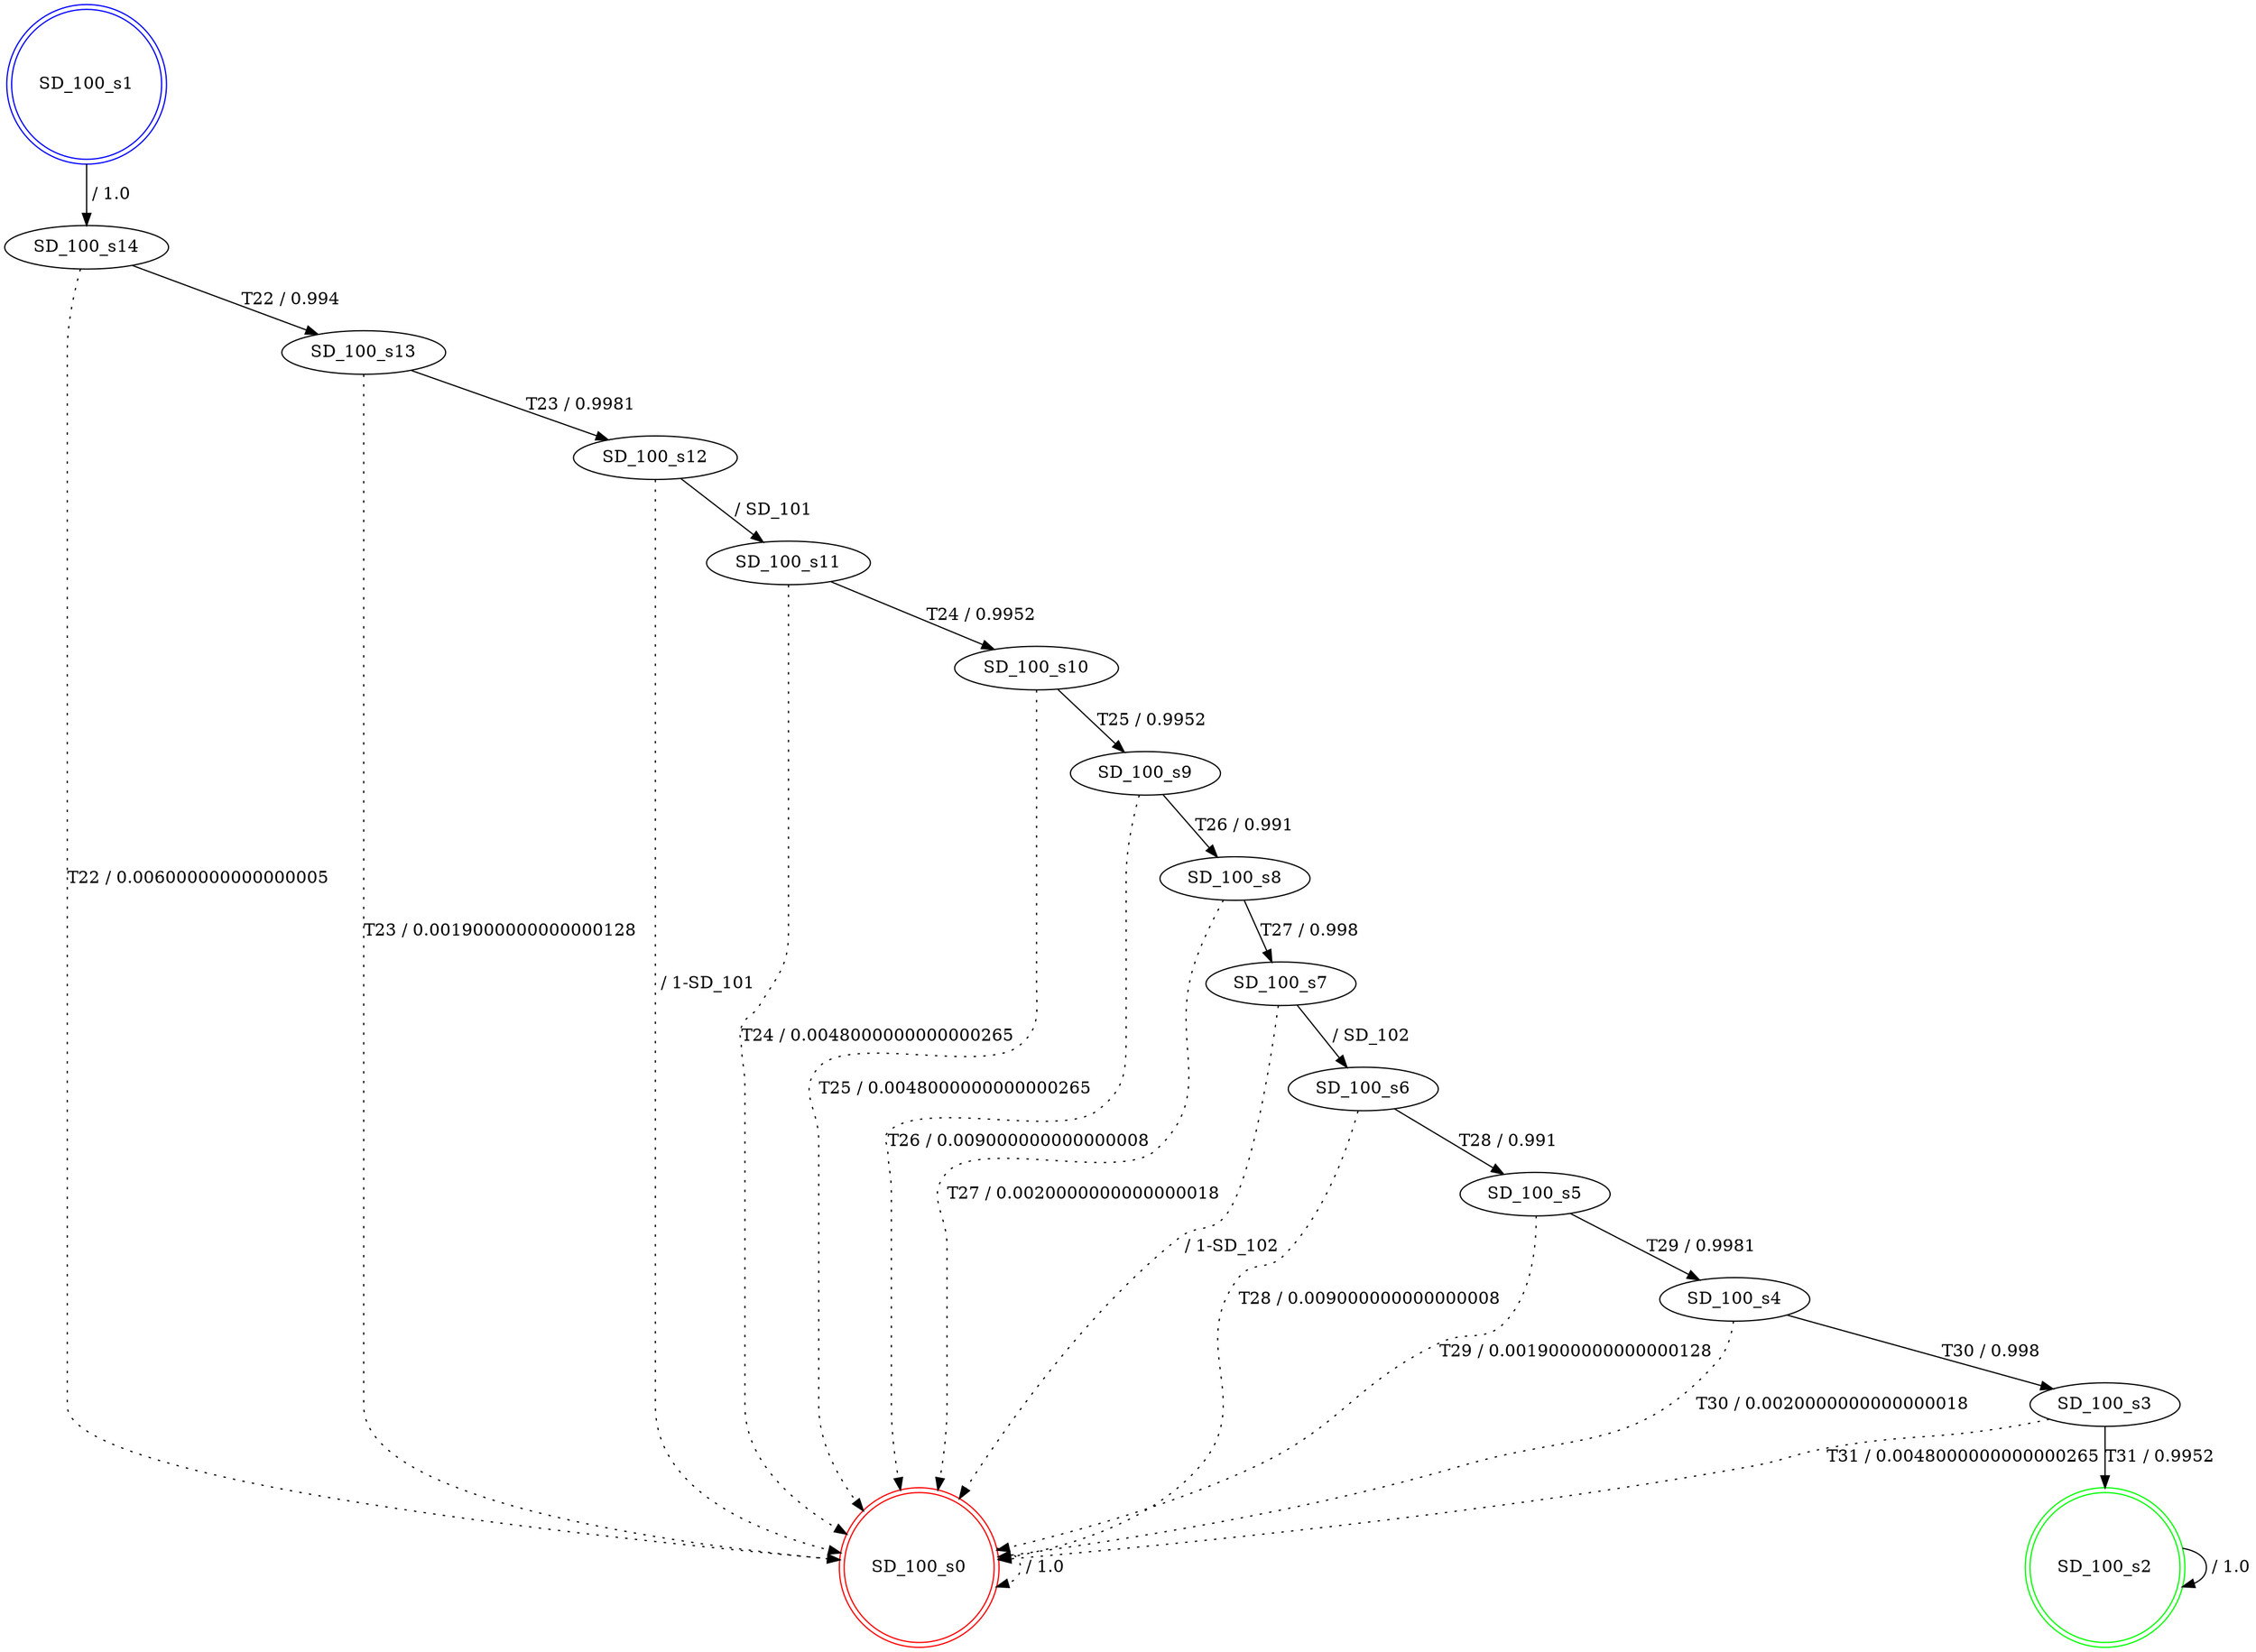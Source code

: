 digraph graphname {
SD_100_s0 [label="SD_100_s0",color=red,shape=doublecircle ];
SD_100_s1 [label="SD_100_s1",color=blue,shape=doublecircle ];
SD_100_s2 [label="SD_100_s2",color=green,shape=doublecircle ];
SD_100_s3 [label="SD_100_s3" ];
SD_100_s4 [label="SD_100_s4" ];
SD_100_s5 [label="SD_100_s5" ];
SD_100_s6 [label="SD_100_s6" ];
SD_100_s7 [label="SD_100_s7" ];
SD_100_s8 [label="SD_100_s8" ];
SD_100_s9 [label="SD_100_s9" ];
SD_100_s10 [label="SD_100_s10" ];
SD_100_s11 [label="SD_100_s11" ];
SD_100_s12 [label="SD_100_s12" ];
SD_100_s13 [label="SD_100_s13" ];
SD_100_s14 [label="SD_100_s14" ];
SD_100_s0 -> SD_100_s0 [label=" / 1.0", style=dotted];
SD_100_s1 -> SD_100_s14 [label=" / 1.0"];
SD_100_s2 -> SD_100_s2 [label=" / 1.0"];
SD_100_s3 -> SD_100_s2 [label="T31 / 0.9952"];
SD_100_s3 -> SD_100_s0 [label="T31 / 0.0048000000000000265", style=dotted];
SD_100_s4 -> SD_100_s3 [label="T30 / 0.998"];
SD_100_s4 -> SD_100_s0 [label="T30 / 0.0020000000000000018", style=dotted];
SD_100_s5 -> SD_100_s4 [label="T29 / 0.9981"];
SD_100_s5 -> SD_100_s0 [label="T29 / 0.0019000000000000128", style=dotted];
SD_100_s6 -> SD_100_s5 [label="T28 / 0.991"];
SD_100_s6 -> SD_100_s0 [label="T28 / 0.009000000000000008", style=dotted];
SD_100_s7 -> SD_100_s6 [label=" / SD_102"];
SD_100_s7 -> SD_100_s0 [label=" / 1-SD_102", style=dotted];
SD_100_s8 -> SD_100_s7 [label="T27 / 0.998"];
SD_100_s8 -> SD_100_s0 [label="T27 / 0.0020000000000000018", style=dotted];
SD_100_s9 -> SD_100_s8 [label="T26 / 0.991"];
SD_100_s9 -> SD_100_s0 [label="T26 / 0.009000000000000008", style=dotted];
SD_100_s10 -> SD_100_s9 [label="T25 / 0.9952"];
SD_100_s10 -> SD_100_s0 [label="T25 / 0.0048000000000000265", style=dotted];
SD_100_s11 -> SD_100_s10 [label="T24 / 0.9952"];
SD_100_s11 -> SD_100_s0 [label="T24 / 0.0048000000000000265", style=dotted];
SD_100_s12 -> SD_100_s11 [label=" / SD_101"];
SD_100_s12 -> SD_100_s0 [label=" / 1-SD_101", style=dotted];
SD_100_s13 -> SD_100_s12 [label="T23 / 0.9981"];
SD_100_s13 -> SD_100_s0 [label="T23 / 0.0019000000000000128", style=dotted];
SD_100_s14 -> SD_100_s13 [label="T22 / 0.994"];
SD_100_s14 -> SD_100_s0 [label="T22 / 0.006000000000000005", style=dotted];
}